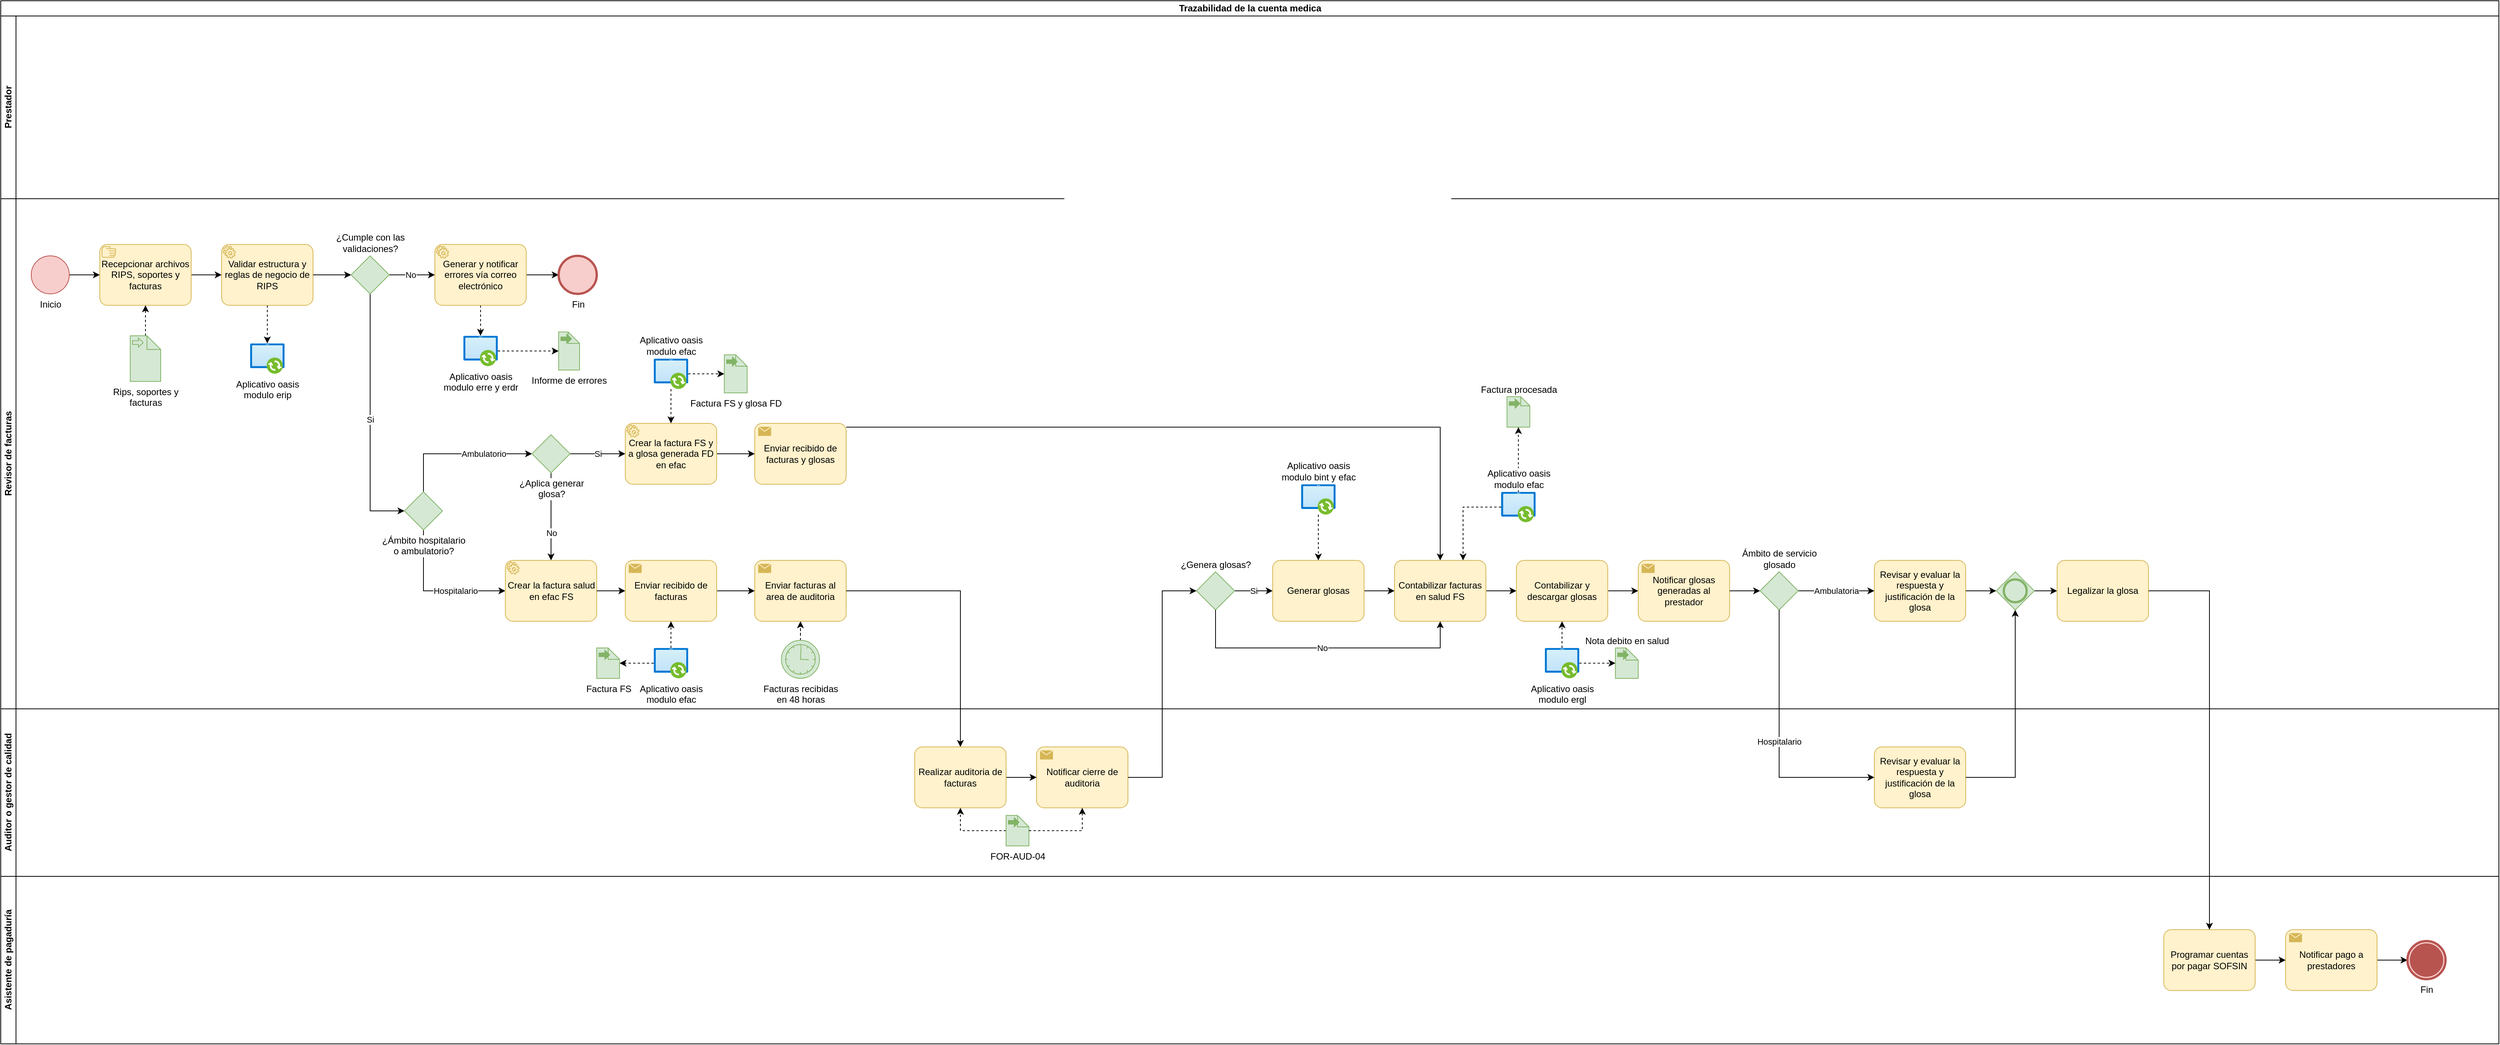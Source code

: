 <mxfile version="22.0.6" type="github">
  <diagram id="C5RBs43oDa-KdzZeNtuy" name="Page-1">
    <mxGraphModel dx="794" dy="702" grid="1" gridSize="10" guides="1" tooltips="1" connect="1" arrows="1" fold="1" page="1" pageScale="1" pageWidth="3900" pageHeight="2000" math="0" shadow="0">
      <root>
        <mxCell id="WIyWlLk6GJQsqaUBKTNV-0" />
        <mxCell id="WIyWlLk6GJQsqaUBKTNV-1" parent="WIyWlLk6GJQsqaUBKTNV-0" />
        <mxCell id="2aWyeMzdCx-4pzrAcmwg-5" value="Trazabilidad de la cuenta medica" style="swimlane;childLayout=stackLayout;resizeParent=1;resizeParentMax=0;horizontal=1;startSize=20;horizontalStack=0;html=1;" parent="WIyWlLk6GJQsqaUBKTNV-1" vertex="1">
          <mxGeometry x="10" y="10" width="3280" height="1370" as="geometry" />
        </mxCell>
        <mxCell id="2aWyeMzdCx-4pzrAcmwg-6" value="Prestador" style="swimlane;startSize=20;horizontal=0;html=1;" parent="2aWyeMzdCx-4pzrAcmwg-5" vertex="1">
          <mxGeometry y="20" width="3280" height="240" as="geometry" />
        </mxCell>
        <mxCell id="iBdwi_y_V-MF7VwGNMja-24" value="Revisor de facturas" style="swimlane;startSize=20;horizontal=0;html=1;" parent="2aWyeMzdCx-4pzrAcmwg-5" vertex="1">
          <mxGeometry y="260" width="3280" height="670" as="geometry" />
        </mxCell>
        <mxCell id="iBdwi_y_V-MF7VwGNMja-56" value="" style="edgeStyle=orthogonalEdgeStyle;rounded=0;orthogonalLoop=1;jettySize=auto;html=1;" parent="iBdwi_y_V-MF7VwGNMja-24" source="iBdwi_y_V-MF7VwGNMja-60" target="iBdwi_y_V-MF7VwGNMja-61" edge="1">
          <mxGeometry relative="1" as="geometry">
            <mxPoint x="420" y="100" as="sourcePoint" />
            <mxPoint x="290" y="100" as="targetPoint" />
          </mxGeometry>
        </mxCell>
        <mxCell id="iBdwi_y_V-MF7VwGNMja-60" value="Recepcionar archivos RIPS, soportes y facturas" style="points=[[0.25,0,0],[0.5,0,0],[0.75,0,0],[1,0.25,0],[1,0.5,0],[1,0.75,0],[0.75,1,0],[0.5,1,0],[0.25,1,0],[0,0.75,0],[0,0.5,0],[0,0.25,0]];shape=mxgraph.bpmn.task;whiteSpace=wrap;rectStyle=rounded;size=10;html=1;container=1;expand=0;collapsible=0;taskMarker=manual;fillColor=#fff2cc;strokeColor=#d6b656;" parent="iBdwi_y_V-MF7VwGNMja-24" vertex="1">
          <mxGeometry x="130" y="60" width="120" height="80" as="geometry" />
        </mxCell>
        <mxCell id="RtDtF_MCdchjABuQcPKa-3" style="edgeStyle=orthogonalEdgeStyle;rounded=0;orthogonalLoop=1;jettySize=auto;html=1;dashed=1;" edge="1" parent="iBdwi_y_V-MF7VwGNMja-24" source="iBdwi_y_V-MF7VwGNMja-61" target="RtDtF_MCdchjABuQcPKa-2">
          <mxGeometry relative="1" as="geometry" />
        </mxCell>
        <mxCell id="iBdwi_y_V-MF7VwGNMja-61" value="&lt;font style=&quot;vertical-align: inherit;&quot;&gt;&lt;font style=&quot;vertical-align: inherit;&quot;&gt;Validar estructura y reglas de negocio de RIPS&lt;/font&gt;&lt;/font&gt;" style="points=[[0.25,0,0],[0.5,0,0],[0.75,0,0],[1,0.25,0],[1,0.5,0],[1,0.75,0],[0.75,1,0],[0.5,1,0],[0.25,1,0],[0,0.75,0],[0,0.5,0],[0,0.25,0]];shape=mxgraph.bpmn.task;whiteSpace=wrap;rectStyle=rounded;size=10;html=1;container=1;expand=0;collapsible=0;taskMarker=service;fillColor=#fff2cc;strokeColor=#d6b656;" parent="iBdwi_y_V-MF7VwGNMja-24" vertex="1">
          <mxGeometry x="290" y="60" width="120" height="80" as="geometry" />
        </mxCell>
        <mxCell id="iBdwi_y_V-MF7VwGNMja-62" value="No" style="edgeStyle=orthogonalEdgeStyle;rounded=0;orthogonalLoop=1;jettySize=auto;html=1;" parent="iBdwi_y_V-MF7VwGNMja-24" source="iBdwi_y_V-MF7VwGNMja-63" target="iBdwi_y_V-MF7VwGNMja-67" edge="1">
          <mxGeometry x="-0.067" relative="1" as="geometry">
            <mxPoint as="offset" />
          </mxGeometry>
        </mxCell>
        <mxCell id="iBdwi_y_V-MF7VwGNMja-73" value="Si" style="edgeStyle=orthogonalEdgeStyle;rounded=0;orthogonalLoop=1;jettySize=auto;html=1;entryX=0;entryY=0.5;entryDx=0;entryDy=0;entryPerimeter=0;" parent="iBdwi_y_V-MF7VwGNMja-24" source="iBdwi_y_V-MF7VwGNMja-63" target="iBdwi_y_V-MF7VwGNMja-75" edge="1">
          <mxGeometry relative="1" as="geometry">
            <mxPoint x="945" y="320" as="targetPoint" />
            <Array as="points">
              <mxPoint x="485" y="410" />
            </Array>
          </mxGeometry>
        </mxCell>
        <mxCell id="iBdwi_y_V-MF7VwGNMja-63" value="¿Cumple con las&lt;br&gt;validaciones?" style="points=[[0.25,0.25,0],[0.5,0,0],[0.75,0.25,0],[1,0.5,0],[0.75,0.75,0],[0.5,1,0],[0.25,0.75,0],[0,0.5,0]];shape=mxgraph.bpmn.gateway2;html=1;verticalLabelPosition=top;labelBackgroundColor=#ffffff;verticalAlign=bottom;align=center;perimeter=rhombusPerimeter;outlineConnect=0;outline=none;symbol=none;fillColor=#d5e8d4;strokeColor=#82b366;horizontal=1;labelPosition=center;" parent="iBdwi_y_V-MF7VwGNMja-24" vertex="1">
          <mxGeometry x="460" y="75" width="50" height="50" as="geometry" />
        </mxCell>
        <mxCell id="iBdwi_y_V-MF7VwGNMja-64" style="edgeStyle=orthogonalEdgeStyle;rounded=0;orthogonalLoop=1;jettySize=auto;html=1;entryX=0;entryY=0.5;entryDx=0;entryDy=0;entryPerimeter=0;" parent="iBdwi_y_V-MF7VwGNMja-24" source="iBdwi_y_V-MF7VwGNMja-61" target="iBdwi_y_V-MF7VwGNMja-63" edge="1">
          <mxGeometry relative="1" as="geometry" />
        </mxCell>
        <mxCell id="iBdwi_y_V-MF7VwGNMja-65" style="edgeStyle=orthogonalEdgeStyle;rounded=0;orthogonalLoop=1;jettySize=auto;html=1;dashed=1;" parent="iBdwi_y_V-MF7VwGNMja-24" source="RtDtF_MCdchjABuQcPKa-5" target="iBdwi_y_V-MF7VwGNMja-68" edge="1">
          <mxGeometry relative="1" as="geometry" />
        </mxCell>
        <mxCell id="RtDtF_MCdchjABuQcPKa-4" style="edgeStyle=orthogonalEdgeStyle;rounded=0;orthogonalLoop=1;jettySize=auto;html=1;dashed=1;" edge="1" parent="iBdwi_y_V-MF7VwGNMja-24" source="iBdwi_y_V-MF7VwGNMja-67" target="RtDtF_MCdchjABuQcPKa-5">
          <mxGeometry relative="1" as="geometry">
            <mxPoint x="750" y="100" as="targetPoint" />
          </mxGeometry>
        </mxCell>
        <mxCell id="RtDtF_MCdchjABuQcPKa-7" style="edgeStyle=orthogonalEdgeStyle;rounded=0;orthogonalLoop=1;jettySize=auto;html=1;" edge="1" parent="iBdwi_y_V-MF7VwGNMja-24" source="iBdwi_y_V-MF7VwGNMja-67" target="RtDtF_MCdchjABuQcPKa-6">
          <mxGeometry relative="1" as="geometry" />
        </mxCell>
        <mxCell id="iBdwi_y_V-MF7VwGNMja-67" value="Generar y notificar errores vía correo electrónico" style="points=[[0.25,0,0],[0.5,0,0],[0.75,0,0],[1,0.25,0],[1,0.5,0],[1,0.75,0],[0.75,1,0],[0.5,1,0],[0.25,1,0],[0,0.75,0],[0,0.5,0],[0,0.25,0]];shape=mxgraph.bpmn.task;whiteSpace=wrap;rectStyle=rounded;size=10;html=1;container=1;expand=0;collapsible=0;taskMarker=service;fillColor=#fff2cc;strokeColor=#d6b656;" parent="iBdwi_y_V-MF7VwGNMja-24" vertex="1">
          <mxGeometry x="570" y="60" width="120" height="80" as="geometry" />
        </mxCell>
        <mxCell id="iBdwi_y_V-MF7VwGNMja-68" value="Informe de errores" style="shape=mxgraph.bpmn.data;labelPosition=center;verticalLabelPosition=bottom;align=center;verticalAlign=top;size=15;html=1;bpmnTransferType=output;fillColor=#d5e8d4;strokeColor=#82b366;" parent="iBdwi_y_V-MF7VwGNMja-24" vertex="1">
          <mxGeometry x="732.5" y="175" width="27.5" height="50" as="geometry" />
        </mxCell>
        <mxCell id="iBdwi_y_V-MF7VwGNMja-77" value="Ambulatorio" style="edgeStyle=orthogonalEdgeStyle;rounded=0;orthogonalLoop=1;jettySize=auto;html=1;entryX=0;entryY=0.5;entryDx=0;entryDy=0;entryPerimeter=0;" parent="iBdwi_y_V-MF7VwGNMja-24" source="iBdwi_y_V-MF7VwGNMja-75" target="iBdwi_y_V-MF7VwGNMja-79" edge="1">
          <mxGeometry x="0.333" relative="1" as="geometry">
            <mxPoint x="1120" y="420" as="targetPoint" />
            <Array as="points">
              <mxPoint x="555" y="335" />
            </Array>
            <mxPoint as="offset" />
          </mxGeometry>
        </mxCell>
        <mxCell id="iBdwi_y_V-MF7VwGNMja-76" value="Hospitalario" style="edgeStyle=orthogonalEdgeStyle;rounded=0;orthogonalLoop=1;jettySize=auto;html=1;entryX=0;entryY=0.5;entryDx=0;entryDy=0;entryPerimeter=0;" parent="iBdwi_y_V-MF7VwGNMja-24" source="iBdwi_y_V-MF7VwGNMja-75" target="iBdwi_y_V-MF7VwGNMja-74" edge="1">
          <mxGeometry x="0.296" relative="1" as="geometry">
            <Array as="points">
              <mxPoint x="555" y="515" />
            </Array>
            <mxPoint as="offset" />
          </mxGeometry>
        </mxCell>
        <mxCell id="iBdwi_y_V-MF7VwGNMja-74" value="Crear la factura salud en efac FS" style="points=[[0.25,0,0],[0.5,0,0],[0.75,0,0],[1,0.25,0],[1,0.5,0],[1,0.75,0],[0.75,1,0],[0.5,1,0],[0.25,1,0],[0,0.75,0],[0,0.5,0],[0,0.25,0]];shape=mxgraph.bpmn.task;whiteSpace=wrap;rectStyle=rounded;size=10;html=1;container=1;expand=0;collapsible=0;taskMarker=service;fillColor=#fff2cc;strokeColor=#d6b656;" parent="iBdwi_y_V-MF7VwGNMja-24" vertex="1">
          <mxGeometry x="662.5" y="475" width="120" height="80" as="geometry" />
        </mxCell>
        <mxCell id="RtDtF_MCdchjABuQcPKa-16" style="edgeStyle=orthogonalEdgeStyle;rounded=0;orthogonalLoop=1;jettySize=auto;html=1;" edge="1" parent="iBdwi_y_V-MF7VwGNMja-24" source="iBdwi_y_V-MF7VwGNMja-78" target="RtDtF_MCdchjABuQcPKa-15">
          <mxGeometry relative="1" as="geometry" />
        </mxCell>
        <mxCell id="iBdwi_y_V-MF7VwGNMja-78" value="Crear la factura FS y a glosa generada FD en efac" style="points=[[0.25,0,0],[0.5,0,0],[0.75,0,0],[1,0.25,0],[1,0.5,0],[1,0.75,0],[0.75,1,0],[0.5,1,0],[0.25,1,0],[0,0.75,0],[0,0.5,0],[0,0.25,0]];shape=mxgraph.bpmn.task;whiteSpace=wrap;rectStyle=rounded;size=10;html=1;container=1;expand=0;collapsible=0;taskMarker=service;fillColor=#fff2cc;strokeColor=#d6b656;" parent="iBdwi_y_V-MF7VwGNMja-24" vertex="1">
          <mxGeometry x="820" y="295" width="120" height="80" as="geometry" />
        </mxCell>
        <mxCell id="iBdwi_y_V-MF7VwGNMja-80" value="Si" style="edgeStyle=orthogonalEdgeStyle;rounded=0;orthogonalLoop=1;jettySize=auto;html=1;" parent="iBdwi_y_V-MF7VwGNMja-24" source="iBdwi_y_V-MF7VwGNMja-79" target="iBdwi_y_V-MF7VwGNMja-78" edge="1">
          <mxGeometry relative="1" as="geometry">
            <mxPoint x="1280" y="415" as="targetPoint" />
          </mxGeometry>
        </mxCell>
        <mxCell id="iBdwi_y_V-MF7VwGNMja-81" value="No" style="edgeStyle=orthogonalEdgeStyle;rounded=0;orthogonalLoop=1;jettySize=auto;html=1;" parent="iBdwi_y_V-MF7VwGNMja-24" source="iBdwi_y_V-MF7VwGNMja-79" target="iBdwi_y_V-MF7VwGNMja-74" edge="1">
          <mxGeometry x="0.368" relative="1" as="geometry">
            <mxPoint as="offset" />
          </mxGeometry>
        </mxCell>
        <mxCell id="iBdwi_y_V-MF7VwGNMja-79" value="¿Aplica generar&lt;br&gt;glosa?" style="points=[[0.25,0.25,0],[0.5,0,0],[0.75,0.25,0],[1,0.5,0],[0.75,0.75,0],[0.5,1,0],[0.25,0.75,0],[0,0.5,0]];shape=mxgraph.bpmn.gateway2;html=1;verticalLabelPosition=bottom;labelBackgroundColor=#ffffff;verticalAlign=top;align=center;perimeter=rhombusPerimeter;outlineConnect=0;outline=none;symbol=none;fillColor=#d5e8d4;strokeColor=#82b366;" parent="iBdwi_y_V-MF7VwGNMja-24" vertex="1">
          <mxGeometry x="697.5" y="310" width="50" height="50" as="geometry" />
        </mxCell>
        <mxCell id="iBdwi_y_V-MF7VwGNMja-88" value="Enviar facturas al area de auditoria" style="points=[[0.25,0,0],[0.5,0,0],[0.75,0,0],[1,0.25,0],[1,0.5,0],[1,0.75,0],[0.75,1,0],[0.5,1,0],[0.25,1,0],[0,0.75,0],[0,0.5,0],[0,0.25,0]];shape=mxgraph.bpmn.task;whiteSpace=wrap;rectStyle=rounded;size=10;html=1;container=1;expand=0;collapsible=0;taskMarker=send;fillColor=#fff2cc;strokeColor=#d6b656;" parent="iBdwi_y_V-MF7VwGNMja-24" vertex="1">
          <mxGeometry x="990" y="475" width="120" height="80" as="geometry" />
        </mxCell>
        <mxCell id="iBdwi_y_V-MF7VwGNMja-96" style="edgeStyle=orthogonalEdgeStyle;rounded=0;orthogonalLoop=1;jettySize=auto;html=1;dashed=1;" parent="iBdwi_y_V-MF7VwGNMja-24" source="iBdwi_y_V-MF7VwGNMja-95" target="iBdwi_y_V-MF7VwGNMja-88" edge="1">
          <mxGeometry relative="1" as="geometry" />
        </mxCell>
        <mxCell id="iBdwi_y_V-MF7VwGNMja-95" value="Facturas recibidas&lt;br&gt;en 48 horas" style="points=[[0.145,0.145,0],[0.5,0,0],[0.855,0.145,0],[1,0.5,0],[0.855,0.855,0],[0.5,1,0],[0.145,0.855,0],[0,0.5,0]];shape=mxgraph.bpmn.event;html=1;verticalLabelPosition=bottom;labelBackgroundColor=#ffffff;verticalAlign=top;align=center;perimeter=ellipsePerimeter;outlineConnect=0;aspect=fixed;outline=standard;symbol=timer;fillColor=#d5e8d4;strokeColor=#82b366;" parent="iBdwi_y_V-MF7VwGNMja-24" vertex="1">
          <mxGeometry x="1025" y="580" width="50" height="50" as="geometry" />
        </mxCell>
        <mxCell id="iBdwi_y_V-MF7VwGNMja-75" value="¿Ámbito hospitalario&lt;br&gt;o ambulatorio?" style="points=[[0.25,0.25,0],[0.5,0,0],[0.75,0.25,0],[1,0.5,0],[0.75,0.75,0],[0.5,1,0],[0.25,0.75,0],[0,0.5,0]];shape=mxgraph.bpmn.gateway2;html=1;verticalLabelPosition=bottom;labelBackgroundColor=#ffffff;verticalAlign=top;align=center;perimeter=rhombusPerimeter;outlineConnect=0;outline=none;symbol=none;fillColor=#d5e8d4;strokeColor=#82b366;" parent="iBdwi_y_V-MF7VwGNMja-24" vertex="1">
          <mxGeometry x="530" y="385" width="50" height="50" as="geometry" />
        </mxCell>
        <mxCell id="iBdwi_y_V-MF7VwGNMja-179" style="edgeStyle=orthogonalEdgeStyle;rounded=0;orthogonalLoop=1;jettySize=auto;html=1;" parent="iBdwi_y_V-MF7VwGNMja-24" source="iBdwi_y_V-MF7VwGNMja-122" target="iBdwi_y_V-MF7VwGNMja-127" edge="1">
          <mxGeometry relative="1" as="geometry">
            <mxPoint x="1980" y="515" as="targetPoint" />
          </mxGeometry>
        </mxCell>
        <mxCell id="iBdwi_y_V-MF7VwGNMja-122" value="Contabilizar facturas en salud FS" style="points=[[0.25,0,0],[0.5,0,0],[0.75,0,0],[1,0.25,0],[1,0.5,0],[1,0.75,0],[0.75,1,0],[0.5,1,0],[0.25,1,0],[0,0.75,0],[0,0.5,0],[0,0.25,0]];shape=mxgraph.bpmn.task;whiteSpace=wrap;rectStyle=rounded;size=10;html=1;container=1;expand=0;collapsible=0;taskMarker=abstract;fillColor=#fff2cc;strokeColor=#d6b656;" parent="iBdwi_y_V-MF7VwGNMja-24" vertex="1">
          <mxGeometry x="1830" y="475" width="120" height="80" as="geometry" />
        </mxCell>
        <mxCell id="iBdwi_y_V-MF7VwGNMja-131" style="edgeStyle=orthogonalEdgeStyle;rounded=0;orthogonalLoop=1;jettySize=auto;html=1;exitX=1;exitY=0.5;exitDx=0;exitDy=0;exitPerimeter=0;" parent="iBdwi_y_V-MF7VwGNMja-24" source="iBdwi_y_V-MF7VwGNMja-127" target="iBdwi_y_V-MF7VwGNMja-130" edge="1">
          <mxGeometry relative="1" as="geometry">
            <mxPoint x="2980" y="160" as="sourcePoint" />
          </mxGeometry>
        </mxCell>
        <mxCell id="iBdwi_y_V-MF7VwGNMja-127" value="Contabilizar y descargar glosas" style="points=[[0.25,0,0],[0.5,0,0],[0.75,0,0],[1,0.25,0],[1,0.5,0],[1,0.75,0],[0.75,1,0],[0.5,1,0],[0.25,1,0],[0,0.75,0],[0,0.5,0],[0,0.25,0]];shape=mxgraph.bpmn.task;whiteSpace=wrap;rectStyle=rounded;size=10;html=1;container=1;expand=0;collapsible=0;taskMarker=abstract;fillColor=#fff2cc;strokeColor=#d6b656;" parent="iBdwi_y_V-MF7VwGNMja-24" vertex="1">
          <mxGeometry x="1990" y="475" width="120" height="80" as="geometry" />
        </mxCell>
        <mxCell id="iBdwi_y_V-MF7VwGNMja-130" value="Notificar glosas generadas al prestador" style="points=[[0.25,0,0],[0.5,0,0],[0.75,0,0],[1,0.25,0],[1,0.5,0],[1,0.75,0],[0.75,1,0],[0.5,1,0],[0.25,1,0],[0,0.75,0],[0,0.5,0],[0,0.25,0]];shape=mxgraph.bpmn.task;whiteSpace=wrap;rectStyle=rounded;size=10;html=1;container=1;expand=0;collapsible=0;taskMarker=send;fillColor=#fff2cc;strokeColor=#d6b656;" parent="iBdwi_y_V-MF7VwGNMja-24" vertex="1">
          <mxGeometry x="2150" y="475" width="120" height="80" as="geometry" />
        </mxCell>
        <mxCell id="iBdwi_y_V-MF7VwGNMja-162" value="Si" style="edgeStyle=orthogonalEdgeStyle;rounded=0;orthogonalLoop=1;jettySize=auto;html=1;entryX=0;entryY=0.5;entryDx=0;entryDy=0;entryPerimeter=0;" parent="iBdwi_y_V-MF7VwGNMja-24" source="iBdwi_y_V-MF7VwGNMja-161" target="iBdwi_y_V-MF7VwGNMja-174" edge="1">
          <mxGeometry relative="1" as="geometry" />
        </mxCell>
        <mxCell id="iBdwi_y_V-MF7VwGNMja-161" value="¿Genera glosas?" style="points=[[0.25,0.25,0],[0.5,0,0],[0.75,0.25,0],[1,0.5,0],[0.75,0.75,0],[0.5,1,0],[0.25,0.75,0],[0,0.5,0]];shape=mxgraph.bpmn.gateway2;html=1;verticalLabelPosition=top;labelBackgroundColor=#ffffff;verticalAlign=bottom;align=center;perimeter=rhombusPerimeter;outlineConnect=0;outline=none;symbol=none;fillColor=#d5e8d4;strokeColor=#82b366;labelPosition=center;" parent="iBdwi_y_V-MF7VwGNMja-24" vertex="1">
          <mxGeometry x="1570" y="490" width="50" height="50" as="geometry" />
        </mxCell>
        <mxCell id="iBdwi_y_V-MF7VwGNMja-175" style="edgeStyle=orthogonalEdgeStyle;rounded=0;orthogonalLoop=1;jettySize=auto;html=1;" parent="iBdwi_y_V-MF7VwGNMja-24" source="iBdwi_y_V-MF7VwGNMja-174" target="iBdwi_y_V-MF7VwGNMja-122" edge="1">
          <mxGeometry relative="1" as="geometry">
            <mxPoint x="1820" y="515" as="targetPoint" />
          </mxGeometry>
        </mxCell>
        <mxCell id="iBdwi_y_V-MF7VwGNMja-174" value="Generar glosas" style="points=[[0.25,0,0],[0.5,0,0],[0.75,0,0],[1,0.25,0],[1,0.5,0],[1,0.75,0],[0.75,1,0],[0.5,1,0],[0.25,1,0],[0,0.75,0],[0,0.5,0],[0,0.25,0]];shape=mxgraph.bpmn.task;whiteSpace=wrap;rectStyle=rounded;size=10;html=1;container=1;expand=0;collapsible=0;taskMarker=abstract;fillColor=#fff2cc;strokeColor=#d6b656;" parent="iBdwi_y_V-MF7VwGNMja-24" vertex="1">
          <mxGeometry x="1670" y="475" width="120" height="80" as="geometry" />
        </mxCell>
        <mxCell id="iBdwi_y_V-MF7VwGNMja-165" value="No" style="edgeStyle=orthogonalEdgeStyle;rounded=0;orthogonalLoop=1;jettySize=auto;html=1;exitX=0.5;exitY=1;exitDx=0;exitDy=0;exitPerimeter=0;entryX=0.5;entryY=1;entryDx=0;entryDy=0;entryPerimeter=0;" parent="iBdwi_y_V-MF7VwGNMja-24" source="iBdwi_y_V-MF7VwGNMja-161" target="iBdwi_y_V-MF7VwGNMja-122" edge="1">
          <mxGeometry relative="1" as="geometry">
            <mxPoint x="2530" y="920" as="sourcePoint" />
            <Array as="points">
              <mxPoint x="1735" y="590" />
              <mxPoint x="2780" y="590" />
            </Array>
          </mxGeometry>
        </mxCell>
        <mxCell id="iBdwi_y_V-MF7VwGNMja-157" style="edgeStyle=orthogonalEdgeStyle;rounded=0;orthogonalLoop=1;jettySize=auto;html=1;exitX=1;exitY=0.5;exitDx=0;exitDy=0;exitPerimeter=0;" parent="iBdwi_y_V-MF7VwGNMja-24" source="RtDtF_MCdchjABuQcPKa-13" target="iBdwi_y_V-MF7VwGNMja-88" edge="1">
          <mxGeometry relative="1" as="geometry">
            <Array as="points">
              <mxPoint x="1010" y="515" />
              <mxPoint x="1010" y="515" />
            </Array>
            <mxPoint x="1055" y="425" as="sourcePoint" />
            <mxPoint x="1215" y="175" as="targetPoint" />
          </mxGeometry>
        </mxCell>
        <mxCell id="iBdwi_y_V-MF7VwGNMja-188" value="Revisar y evaluar la respuesta y justificación de la glosa" style="points=[[0.25,0,0],[0.5,0,0],[0.75,0,0],[1,0.25,0],[1,0.5,0],[1,0.75,0],[0.75,1,0],[0.5,1,0],[0.25,1,0],[0,0.75,0],[0,0.5,0],[0,0.25,0]];shape=mxgraph.bpmn.task;whiteSpace=wrap;rectStyle=rounded;size=10;html=1;container=1;expand=0;collapsible=0;taskMarker=abstract;fillColor=#fff2cc;strokeColor=#d6b656;" parent="iBdwi_y_V-MF7VwGNMja-24" vertex="1">
          <mxGeometry x="2460" y="475" width="120" height="80" as="geometry" />
        </mxCell>
        <mxCell id="iBdwi_y_V-MF7VwGNMja-187" style="edgeStyle=orthogonalEdgeStyle;rounded=0;orthogonalLoop=1;jettySize=auto;html=1;" parent="iBdwi_y_V-MF7VwGNMja-24" source="iBdwi_y_V-MF7VwGNMja-130" target="iBdwi_y_V-MF7VwGNMja-189" edge="1">
          <mxGeometry relative="1" as="geometry">
            <mxPoint x="3460" y="450" as="targetPoint" />
            <mxPoint x="3410" y="450" as="sourcePoint" />
          </mxGeometry>
        </mxCell>
        <mxCell id="iBdwi_y_V-MF7VwGNMja-190" value="Ambulatoria" style="edgeStyle=orthogonalEdgeStyle;rounded=0;orthogonalLoop=1;jettySize=auto;html=1;" parent="iBdwi_y_V-MF7VwGNMja-24" source="iBdwi_y_V-MF7VwGNMja-189" target="iBdwi_y_V-MF7VwGNMja-188" edge="1">
          <mxGeometry relative="1" as="geometry" />
        </mxCell>
        <mxCell id="iBdwi_y_V-MF7VwGNMja-189" value="Ámbito de servicio&lt;br&gt;glosado" style="points=[[0.25,0.25,0],[0.5,0,0],[0.75,0.25,0],[1,0.5,0],[0.75,0.75,0],[0.5,1,0],[0.25,0.75,0],[0,0.5,0]];shape=mxgraph.bpmn.gateway2;html=1;verticalLabelPosition=top;labelBackgroundColor=#ffffff;verticalAlign=bottom;align=center;perimeter=rhombusPerimeter;outlineConnect=0;outline=none;symbol=none;fillColor=#d5e8d4;strokeColor=#82b366;labelPosition=center;" parent="iBdwi_y_V-MF7VwGNMja-24" vertex="1">
          <mxGeometry x="2310" y="490" width="50" height="50" as="geometry" />
        </mxCell>
        <mxCell id="iBdwi_y_V-MF7VwGNMja-194" style="edgeStyle=orthogonalEdgeStyle;rounded=0;orthogonalLoop=1;jettySize=auto;html=1;entryX=0;entryY=0.5;entryDx=0;entryDy=0;entryPerimeter=0;" parent="iBdwi_y_V-MF7VwGNMja-24" source="iBdwi_y_V-MF7VwGNMja-188" target="iBdwi_y_V-MF7VwGNMja-196" edge="1">
          <mxGeometry relative="1" as="geometry" />
        </mxCell>
        <mxCell id="iBdwi_y_V-MF7VwGNMja-197" style="edgeStyle=orthogonalEdgeStyle;rounded=0;orthogonalLoop=1;jettySize=auto;html=1;entryX=0;entryY=0.5;entryDx=0;entryDy=0;entryPerimeter=0;" parent="iBdwi_y_V-MF7VwGNMja-24" source="iBdwi_y_V-MF7VwGNMja-196" target="iBdwi_y_V-MF7VwGNMja-199" edge="1">
          <mxGeometry relative="1" as="geometry">
            <mxPoint x="3660" y="450" as="targetPoint" />
          </mxGeometry>
        </mxCell>
        <mxCell id="iBdwi_y_V-MF7VwGNMja-196" value="" style="points=[[0.25,0.25,0],[0.5,0,0],[0.75,0.25,0],[1,0.5,0],[0.75,0.75,0],[0.5,1,0],[0.25,0.75,0],[0,0.5,0]];shape=mxgraph.bpmn.gateway2;html=1;verticalLabelPosition=bottom;labelBackgroundColor=#ffffff;verticalAlign=top;align=center;perimeter=rhombusPerimeter;outlineConnect=0;outline=end;symbol=general;fillColor=#d5e8d4;strokeColor=#82b366;" parent="iBdwi_y_V-MF7VwGNMja-24" vertex="1">
          <mxGeometry x="2620" y="490" width="50" height="50" as="geometry" />
        </mxCell>
        <mxCell id="iBdwi_y_V-MF7VwGNMja-199" value="Legalizar la glosa" style="points=[[0.25,0,0],[0.5,0,0],[0.75,0,0],[1,0.25,0],[1,0.5,0],[1,0.75,0],[0.75,1,0],[0.5,1,0],[0.25,1,0],[0,0.75,0],[0,0.5,0],[0,0.25,0]];shape=mxgraph.bpmn.task;whiteSpace=wrap;rectStyle=rounded;size=10;html=1;container=1;expand=0;collapsible=0;taskMarker=abstract;fillColor=#fff2cc;strokeColor=#d6b656;" parent="iBdwi_y_V-MF7VwGNMja-24" vertex="1">
          <mxGeometry x="2700" y="475" width="120" height="80" as="geometry" />
        </mxCell>
        <mxCell id="RtDtF_MCdchjABuQcPKa-1" style="edgeStyle=orthogonalEdgeStyle;rounded=0;orthogonalLoop=1;jettySize=auto;html=1;dashed=1;" edge="1" parent="iBdwi_y_V-MF7VwGNMja-24" source="iBdwi_y_V-MF7VwGNMja-1" target="iBdwi_y_V-MF7VwGNMja-60">
          <mxGeometry relative="1" as="geometry" />
        </mxCell>
        <mxCell id="iBdwi_y_V-MF7VwGNMja-1" value="Rips, soportes y &lt;br&gt;facturas" style="shape=mxgraph.bpmn.data;labelPosition=center;verticalLabelPosition=bottom;align=center;verticalAlign=top;size=18;html=1;bpmnTransferType=input;fillColor=#d5e8d4;strokeColor=#82b366;" parent="iBdwi_y_V-MF7VwGNMja-24" vertex="1">
          <mxGeometry x="170" y="180" width="40" height="60" as="geometry" />
        </mxCell>
        <mxCell id="RtDtF_MCdchjABuQcPKa-0" style="edgeStyle=orthogonalEdgeStyle;rounded=0;orthogonalLoop=1;jettySize=auto;html=1;" edge="1" parent="iBdwi_y_V-MF7VwGNMja-24" source="iBdwi_y_V-MF7VwGNMja-0" target="iBdwi_y_V-MF7VwGNMja-60">
          <mxGeometry relative="1" as="geometry" />
        </mxCell>
        <mxCell id="iBdwi_y_V-MF7VwGNMja-0" value="Inicio" style="points=[[0.145,0.145,0],[0.5,0,0],[0.855,0.145,0],[1,0.5,0],[0.855,0.855,0],[0.5,1,0],[0.145,0.855,0],[0,0.5,0]];shape=mxgraph.bpmn.event;html=1;verticalLabelPosition=bottom;labelBackgroundColor=#ffffff;verticalAlign=top;align=center;perimeter=ellipsePerimeter;outlineConnect=0;aspect=fixed;outline=standard;symbol=general;fillColor=#f8cecc;strokeColor=#b85450;" parent="iBdwi_y_V-MF7VwGNMja-24" vertex="1">
          <mxGeometry x="40" y="75" width="50" height="50" as="geometry" />
        </mxCell>
        <mxCell id="RtDtF_MCdchjABuQcPKa-2" value="&lt;font style=&quot;vertical-align: inherit;&quot;&gt;&lt;font style=&quot;vertical-align: inherit;&quot;&gt;Aplicativo oasis &lt;br&gt;modulo erip&lt;/font&gt;&lt;/font&gt;" style="image;aspect=fixed;html=1;points=[];align=center;fontSize=12;image=img/lib/azure2/intune/Software_Updates.svg;" vertex="1" parent="iBdwi_y_V-MF7VwGNMja-24">
          <mxGeometry x="327.34" y="190" width="45.33" height="40" as="geometry" />
        </mxCell>
        <mxCell id="RtDtF_MCdchjABuQcPKa-5" value="&lt;font style=&quot;vertical-align: inherit;&quot;&gt;&lt;font style=&quot;vertical-align: inherit;&quot;&gt;Aplicativo oasis &lt;br&gt;modulo erre y erdr&lt;/font&gt;&lt;/font&gt;" style="image;aspect=fixed;html=1;points=[];align=center;fontSize=12;image=img/lib/azure2/intune/Software_Updates.svg;" vertex="1" parent="iBdwi_y_V-MF7VwGNMja-24">
          <mxGeometry x="607.34" y="180" width="45.33" height="40" as="geometry" />
        </mxCell>
        <mxCell id="RtDtF_MCdchjABuQcPKa-6" value="Fin" style="points=[[0.145,0.145,0],[0.5,0,0],[0.855,0.145,0],[1,0.5,0],[0.855,0.855,0],[0.5,1,0],[0.145,0.855,0],[0,0.5,0]];shape=mxgraph.bpmn.event;html=1;verticalLabelPosition=bottom;labelBackgroundColor=#ffffff;verticalAlign=top;align=center;perimeter=ellipsePerimeter;outlineConnect=0;aspect=fixed;outline=end;symbol=terminate2;fillColor=#f8cecc;strokeColor=#b85450;" vertex="1" parent="iBdwi_y_V-MF7VwGNMja-24">
          <mxGeometry x="732.5" y="75" width="50" height="50" as="geometry" />
        </mxCell>
        <mxCell id="RtDtF_MCdchjABuQcPKa-13" value="Enviar recibido de facturas" style="points=[[0.25,0,0],[0.5,0,0],[0.75,0,0],[1,0.25,0],[1,0.5,0],[1,0.75,0],[0.75,1,0],[0.5,1,0],[0.25,1,0],[0,0.75,0],[0,0.5,0],[0,0.25,0]];shape=mxgraph.bpmn.task;whiteSpace=wrap;rectStyle=rounded;size=10;html=1;container=1;expand=0;collapsible=0;taskMarker=send;fillColor=#fff2cc;strokeColor=#d6b656;" vertex="1" parent="iBdwi_y_V-MF7VwGNMja-24">
          <mxGeometry x="820" y="475" width="120" height="80" as="geometry" />
        </mxCell>
        <mxCell id="RtDtF_MCdchjABuQcPKa-14" value="" style="edgeStyle=orthogonalEdgeStyle;rounded=0;orthogonalLoop=1;jettySize=auto;html=1;" edge="1" parent="iBdwi_y_V-MF7VwGNMja-24" source="iBdwi_y_V-MF7VwGNMja-74" target="RtDtF_MCdchjABuQcPKa-13">
          <mxGeometry x="0.579" relative="1" as="geometry">
            <mxPoint x="1055" y="695" as="targetPoint" />
            <mxPoint x="1" as="offset" />
            <mxPoint x="793" y="785" as="sourcePoint" />
          </mxGeometry>
        </mxCell>
        <mxCell id="RtDtF_MCdchjABuQcPKa-33" style="edgeStyle=orthogonalEdgeStyle;rounded=0;orthogonalLoop=1;jettySize=auto;html=1;" edge="1" parent="iBdwi_y_V-MF7VwGNMja-24" source="RtDtF_MCdchjABuQcPKa-15" target="iBdwi_y_V-MF7VwGNMja-122">
          <mxGeometry relative="1" as="geometry">
            <Array as="points">
              <mxPoint x="1890" y="300" />
            </Array>
          </mxGeometry>
        </mxCell>
        <mxCell id="RtDtF_MCdchjABuQcPKa-15" value="Enviar recibido de facturas y glosas" style="points=[[0.25,0,0],[0.5,0,0],[0.75,0,0],[1,0.25,0],[1,0.5,0],[1,0.75,0],[0.75,1,0],[0.5,1,0],[0.25,1,0],[0,0.75,0],[0,0.5,0],[0,0.25,0]];shape=mxgraph.bpmn.task;whiteSpace=wrap;rectStyle=rounded;size=10;html=1;container=1;expand=0;collapsible=0;taskMarker=send;fillColor=#fff2cc;strokeColor=#d6b656;" vertex="1" parent="iBdwi_y_V-MF7VwGNMja-24">
          <mxGeometry x="990" y="295" width="120" height="80" as="geometry" />
        </mxCell>
        <mxCell id="RtDtF_MCdchjABuQcPKa-18" style="edgeStyle=orthogonalEdgeStyle;rounded=0;orthogonalLoop=1;jettySize=auto;html=1;dashed=1;" edge="1" parent="iBdwi_y_V-MF7VwGNMja-24" source="RtDtF_MCdchjABuQcPKa-17" target="iBdwi_y_V-MF7VwGNMja-78">
          <mxGeometry relative="1" as="geometry" />
        </mxCell>
        <mxCell id="RtDtF_MCdchjABuQcPKa-22" style="edgeStyle=orthogonalEdgeStyle;rounded=0;orthogonalLoop=1;jettySize=auto;html=1;dashed=1;" edge="1" parent="iBdwi_y_V-MF7VwGNMja-24" source="RtDtF_MCdchjABuQcPKa-17" target="RtDtF_MCdchjABuQcPKa-21">
          <mxGeometry relative="1" as="geometry" />
        </mxCell>
        <mxCell id="RtDtF_MCdchjABuQcPKa-17" value="&lt;font style=&quot;vertical-align: inherit;&quot;&gt;&lt;font style=&quot;vertical-align: inherit;&quot;&gt;Aplicativo oasis &lt;br&gt;modulo efac&lt;/font&gt;&lt;/font&gt;" style="image;aspect=fixed;html=1;points=[];align=center;fontSize=12;image=img/lib/azure2/intune/Software_Updates.svg;labelPosition=center;verticalLabelPosition=top;verticalAlign=bottom;" vertex="1" parent="iBdwi_y_V-MF7VwGNMja-24">
          <mxGeometry x="857.34" y="210" width="45.33" height="40" as="geometry" />
        </mxCell>
        <mxCell id="RtDtF_MCdchjABuQcPKa-21" value="Factura FS y glosa FD" style="shape=mxgraph.bpmn.data;labelPosition=center;verticalLabelPosition=bottom;align=center;verticalAlign=top;size=15;html=1;bpmnTransferType=output;fillColor=#d5e8d4;strokeColor=#82b366;" vertex="1" parent="iBdwi_y_V-MF7VwGNMja-24">
          <mxGeometry x="950" y="205" width="30" height="50" as="geometry" />
        </mxCell>
        <mxCell id="RtDtF_MCdchjABuQcPKa-24" style="edgeStyle=orthogonalEdgeStyle;rounded=0;orthogonalLoop=1;jettySize=auto;html=1;dashed=1;" edge="1" parent="iBdwi_y_V-MF7VwGNMja-24" source="RtDtF_MCdchjABuQcPKa-23" target="RtDtF_MCdchjABuQcPKa-13">
          <mxGeometry relative="1" as="geometry" />
        </mxCell>
        <mxCell id="RtDtF_MCdchjABuQcPKa-26" style="edgeStyle=orthogonalEdgeStyle;rounded=0;orthogonalLoop=1;jettySize=auto;html=1;dashed=1;" edge="1" parent="iBdwi_y_V-MF7VwGNMja-24" source="RtDtF_MCdchjABuQcPKa-23" target="RtDtF_MCdchjABuQcPKa-25">
          <mxGeometry relative="1" as="geometry" />
        </mxCell>
        <mxCell id="RtDtF_MCdchjABuQcPKa-23" value="&lt;font style=&quot;vertical-align: inherit;&quot;&gt;&lt;font style=&quot;vertical-align: inherit;&quot;&gt;Aplicativo oasis &lt;br&gt;modulo efac&lt;/font&gt;&lt;/font&gt;" style="image;aspect=fixed;html=1;points=[];align=center;fontSize=12;image=img/lib/azure2/intune/Software_Updates.svg;labelPosition=center;verticalLabelPosition=bottom;verticalAlign=top;" vertex="1" parent="iBdwi_y_V-MF7VwGNMja-24">
          <mxGeometry x="857.34" y="590" width="45.33" height="40" as="geometry" />
        </mxCell>
        <mxCell id="RtDtF_MCdchjABuQcPKa-25" value="Factura FS" style="shape=mxgraph.bpmn.data;labelPosition=center;verticalLabelPosition=bottom;align=center;verticalAlign=top;size=15;html=1;bpmnTransferType=output;fillColor=#d5e8d4;strokeColor=#82b366;" vertex="1" parent="iBdwi_y_V-MF7VwGNMja-24">
          <mxGeometry x="782.5" y="590" width="30" height="40" as="geometry" />
        </mxCell>
        <mxCell id="RtDtF_MCdchjABuQcPKa-32" style="edgeStyle=orthogonalEdgeStyle;rounded=0;orthogonalLoop=1;jettySize=auto;html=1;dashed=1;" edge="1" parent="iBdwi_y_V-MF7VwGNMja-24" source="RtDtF_MCdchjABuQcPKa-31" target="iBdwi_y_V-MF7VwGNMja-174">
          <mxGeometry relative="1" as="geometry" />
        </mxCell>
        <mxCell id="RtDtF_MCdchjABuQcPKa-31" value="&lt;font style=&quot;vertical-align: inherit;&quot;&gt;&lt;font style=&quot;vertical-align: inherit;&quot;&gt;Aplicativo oasis &lt;br&gt;modulo bint y efac&lt;/font&gt;&lt;/font&gt;" style="image;aspect=fixed;html=1;points=[];align=center;fontSize=12;image=img/lib/azure2/intune/Software_Updates.svg;labelPosition=center;verticalLabelPosition=top;verticalAlign=bottom;" vertex="1" parent="iBdwi_y_V-MF7VwGNMja-24">
          <mxGeometry x="1707.33" y="375" width="45.33" height="40" as="geometry" />
        </mxCell>
        <mxCell id="RtDtF_MCdchjABuQcPKa-37" style="edgeStyle=orthogonalEdgeStyle;rounded=0;orthogonalLoop=1;jettySize=auto;html=1;dashed=1;" edge="1" parent="iBdwi_y_V-MF7VwGNMja-24" source="RtDtF_MCdchjABuQcPKa-34" target="RtDtF_MCdchjABuQcPKa-36">
          <mxGeometry relative="1" as="geometry" />
        </mxCell>
        <mxCell id="RtDtF_MCdchjABuQcPKa-34" value="&lt;font style=&quot;vertical-align: inherit;&quot;&gt;&lt;font style=&quot;vertical-align: inherit;&quot;&gt;Aplicativo oasis &lt;br&gt;modulo efac&lt;/font&gt;&lt;/font&gt;" style="image;aspect=fixed;html=1;points=[];align=center;fontSize=12;image=img/lib/azure2/intune/Software_Updates.svg;labelPosition=center;verticalLabelPosition=top;verticalAlign=bottom;" vertex="1" parent="iBdwi_y_V-MF7VwGNMja-24">
          <mxGeometry x="1970" y="385" width="45.33" height="40" as="geometry" />
        </mxCell>
        <mxCell id="RtDtF_MCdchjABuQcPKa-35" style="edgeStyle=orthogonalEdgeStyle;rounded=0;orthogonalLoop=1;jettySize=auto;html=1;entryX=0.75;entryY=0;entryDx=0;entryDy=0;entryPerimeter=0;dashed=1;" edge="1" parent="iBdwi_y_V-MF7VwGNMja-24" source="RtDtF_MCdchjABuQcPKa-34" target="iBdwi_y_V-MF7VwGNMja-122">
          <mxGeometry relative="1" as="geometry" />
        </mxCell>
        <mxCell id="RtDtF_MCdchjABuQcPKa-36" value="Factura procesada" style="shape=mxgraph.bpmn.data;labelPosition=center;verticalLabelPosition=top;align=center;verticalAlign=bottom;size=12;html=1;bpmnTransferType=output;fillColor=#d5e8d4;strokeColor=#82b366;" vertex="1" parent="iBdwi_y_V-MF7VwGNMja-24">
          <mxGeometry x="1977.67" y="260" width="30" height="40" as="geometry" />
        </mxCell>
        <mxCell id="RtDtF_MCdchjABuQcPKa-39" style="edgeStyle=orthogonalEdgeStyle;rounded=0;orthogonalLoop=1;jettySize=auto;html=1;dashed=1;" edge="1" parent="iBdwi_y_V-MF7VwGNMja-24" source="RtDtF_MCdchjABuQcPKa-38" target="iBdwi_y_V-MF7VwGNMja-127">
          <mxGeometry relative="1" as="geometry" />
        </mxCell>
        <mxCell id="RtDtF_MCdchjABuQcPKa-41" style="edgeStyle=orthogonalEdgeStyle;rounded=0;orthogonalLoop=1;jettySize=auto;html=1;dashed=1;" edge="1" parent="iBdwi_y_V-MF7VwGNMja-24" source="RtDtF_MCdchjABuQcPKa-38" target="RtDtF_MCdchjABuQcPKa-40">
          <mxGeometry relative="1" as="geometry" />
        </mxCell>
        <mxCell id="RtDtF_MCdchjABuQcPKa-38" value="&lt;font style=&quot;vertical-align: inherit;&quot;&gt;&lt;font style=&quot;vertical-align: inherit;&quot;&gt;Aplicativo oasis &lt;br&gt;modulo ergl&lt;/font&gt;&lt;/font&gt;" style="image;aspect=fixed;html=1;points=[];align=center;fontSize=12;image=img/lib/azure2/intune/Software_Updates.svg;labelPosition=center;verticalLabelPosition=bottom;verticalAlign=top;" vertex="1" parent="iBdwi_y_V-MF7VwGNMja-24">
          <mxGeometry x="2027.33" y="590" width="45.33" height="40" as="geometry" />
        </mxCell>
        <mxCell id="RtDtF_MCdchjABuQcPKa-40" value="Nota debito en salud" style="shape=mxgraph.bpmn.data;labelPosition=center;verticalLabelPosition=top;align=center;verticalAlign=bottom;size=16;html=1;bpmnTransferType=output;fillColor=#d5e8d4;strokeColor=#82b366;" vertex="1" parent="iBdwi_y_V-MF7VwGNMja-24">
          <mxGeometry x="2120" y="590" width="30" height="40" as="geometry" />
        </mxCell>
        <mxCell id="iBdwi_y_V-MF7VwGNMja-101" value="Auditor o gestor de calidad" style="swimlane;startSize=20;horizontal=0;html=1;" parent="2aWyeMzdCx-4pzrAcmwg-5" vertex="1">
          <mxGeometry y="930" width="3280" height="220" as="geometry" />
        </mxCell>
        <mxCell id="iBdwi_y_V-MF7VwGNMja-108" value="Notificar cierre de auditoria" style="points=[[0.25,0,0],[0.5,0,0],[0.75,0,0],[1,0.25,0],[1,0.5,0],[1,0.75,0],[0.75,1,0],[0.5,1,0],[0.25,1,0],[0,0.75,0],[0,0.5,0],[0,0.25,0]];shape=mxgraph.bpmn.task;whiteSpace=wrap;rectStyle=rounded;size=10;html=1;container=1;expand=0;collapsible=0;taskMarker=send;fillColor=#fff2cc;strokeColor=#d6b656;" parent="iBdwi_y_V-MF7VwGNMja-101" vertex="1">
          <mxGeometry x="1360" y="50" width="120" height="80" as="geometry" />
        </mxCell>
        <mxCell id="iBdwi_y_V-MF7VwGNMja-109" style="edgeStyle=orthogonalEdgeStyle;rounded=0;orthogonalLoop=1;jettySize=auto;html=1;" parent="iBdwi_y_V-MF7VwGNMja-101" source="iBdwi_y_V-MF7VwGNMja-110" target="iBdwi_y_V-MF7VwGNMja-108" edge="1">
          <mxGeometry relative="1" as="geometry" />
        </mxCell>
        <mxCell id="iBdwi_y_V-MF7VwGNMja-110" value="Realizar auditoria de facturas" style="points=[[0.25,0,0],[0.5,0,0],[0.75,0,0],[1,0.25,0],[1,0.5,0],[1,0.75,0],[0.75,1,0],[0.5,1,0],[0.25,1,0],[0,0.75,0],[0,0.5,0],[0,0.25,0]];shape=mxgraph.bpmn.task;whiteSpace=wrap;rectStyle=rounded;size=10;html=1;container=1;expand=0;collapsible=0;taskMarker=abstract;fillColor=#fff2cc;strokeColor=#d6b656;" parent="iBdwi_y_V-MF7VwGNMja-101" vertex="1">
          <mxGeometry x="1200" y="50" width="120" height="80" as="geometry" />
        </mxCell>
        <mxCell id="iBdwi_y_V-MF7VwGNMja-192" value="Revisar y evaluar la respuesta y justificación de la glosa" style="points=[[0.25,0,0],[0.5,0,0],[0.75,0,0],[1,0.25,0],[1,0.5,0],[1,0.75,0],[0.75,1,0],[0.5,1,0],[0.25,1,0],[0,0.75,0],[0,0.5,0],[0,0.25,0]];shape=mxgraph.bpmn.task;whiteSpace=wrap;rectStyle=rounded;size=10;html=1;container=1;expand=0;collapsible=0;taskMarker=abstract;fillColor=#fff2cc;strokeColor=#d6b656;" parent="iBdwi_y_V-MF7VwGNMja-101" vertex="1">
          <mxGeometry x="2460" y="50" width="120" height="80" as="geometry" />
        </mxCell>
        <mxCell id="RtDtF_MCdchjABuQcPKa-29" style="edgeStyle=orthogonalEdgeStyle;rounded=0;orthogonalLoop=1;jettySize=auto;html=1;dashed=1;" edge="1" parent="iBdwi_y_V-MF7VwGNMja-101" source="RtDtF_MCdchjABuQcPKa-28" target="iBdwi_y_V-MF7VwGNMja-110">
          <mxGeometry relative="1" as="geometry">
            <Array as="points">
              <mxPoint x="1260" y="160" />
            </Array>
          </mxGeometry>
        </mxCell>
        <mxCell id="RtDtF_MCdchjABuQcPKa-28" value="FOR-AUD-04" style="shape=mxgraph.bpmn.data;labelPosition=center;verticalLabelPosition=bottom;align=center;verticalAlign=top;size=15;html=1;bpmnTransferType=output;fillColor=#d5e8d4;strokeColor=#82b366;" vertex="1" parent="iBdwi_y_V-MF7VwGNMja-101">
          <mxGeometry x="1320" y="140" width="30" height="40" as="geometry" />
        </mxCell>
        <mxCell id="RtDtF_MCdchjABuQcPKa-30" style="edgeStyle=orthogonalEdgeStyle;rounded=0;orthogonalLoop=1;jettySize=auto;html=1;entryX=0.5;entryY=1;entryDx=0;entryDy=0;entryPerimeter=0;dashed=1;" edge="1" parent="iBdwi_y_V-MF7VwGNMja-101" source="RtDtF_MCdchjABuQcPKa-28" target="iBdwi_y_V-MF7VwGNMja-108">
          <mxGeometry relative="1" as="geometry" />
        </mxCell>
        <mxCell id="iBdwi_y_V-MF7VwGNMja-160" style="edgeStyle=orthogonalEdgeStyle;rounded=0;orthogonalLoop=1;jettySize=auto;html=1;entryX=0;entryY=0.5;entryDx=0;entryDy=0;entryPerimeter=0;" parent="2aWyeMzdCx-4pzrAcmwg-5" source="iBdwi_y_V-MF7VwGNMja-108" target="iBdwi_y_V-MF7VwGNMja-161" edge="1">
          <mxGeometry relative="1" as="geometry">
            <mxPoint x="1580" y="815" as="targetPoint" />
          </mxGeometry>
        </mxCell>
        <mxCell id="iBdwi_y_V-MF7VwGNMja-164" value="Asistente de pagaduría" style="swimlane;startSize=20;horizontal=0;html=1;" parent="2aWyeMzdCx-4pzrAcmwg-5" vertex="1">
          <mxGeometry y="1150" width="3280" height="220" as="geometry" />
        </mxCell>
        <mxCell id="iBdwi_y_V-MF7VwGNMja-172" style="edgeStyle=orthogonalEdgeStyle;rounded=0;orthogonalLoop=1;jettySize=auto;html=1;" parent="iBdwi_y_V-MF7VwGNMja-164" source="iBdwi_y_V-MF7VwGNMja-167" target="iBdwi_y_V-MF7VwGNMja-173" edge="1">
          <mxGeometry relative="1" as="geometry">
            <mxPoint x="3530" y="110" as="targetPoint" />
          </mxGeometry>
        </mxCell>
        <mxCell id="iBdwi_y_V-MF7VwGNMja-167" value="Notificar pago a prestadores" style="points=[[0.25,0,0],[0.5,0,0],[0.75,0,0],[1,0.25,0],[1,0.5,0],[1,0.75,0],[0.75,1,0],[0.5,1,0],[0.25,1,0],[0,0.75,0],[0,0.5,0],[0,0.25,0]];shape=mxgraph.bpmn.task;whiteSpace=wrap;rectStyle=rounded;size=10;html=1;container=1;expand=0;collapsible=0;taskMarker=send;fillColor=#fff2cc;strokeColor=#d6b656;" parent="iBdwi_y_V-MF7VwGNMja-164" vertex="1">
          <mxGeometry x="3000" y="70" width="120" height="80" as="geometry" />
        </mxCell>
        <mxCell id="iBdwi_y_V-MF7VwGNMja-168" style="edgeStyle=orthogonalEdgeStyle;rounded=0;orthogonalLoop=1;jettySize=auto;html=1;" parent="iBdwi_y_V-MF7VwGNMja-164" source="iBdwi_y_V-MF7VwGNMja-169" target="iBdwi_y_V-MF7VwGNMja-167" edge="1">
          <mxGeometry relative="1" as="geometry" />
        </mxCell>
        <mxCell id="iBdwi_y_V-MF7VwGNMja-169" value="Programar cuentas por pagar SOFSIN" style="points=[[0.25,0,0],[0.5,0,0],[0.75,0,0],[1,0.25,0],[1,0.5,0],[1,0.75,0],[0.75,1,0],[0.5,1,0],[0.25,1,0],[0,0.75,0],[0,0.5,0],[0,0.25,0]];shape=mxgraph.bpmn.task;whiteSpace=wrap;rectStyle=rounded;size=10;html=1;container=1;expand=0;collapsible=0;taskMarker=abstract;fillColor=#fff2cc;strokeColor=#d6b656;" parent="iBdwi_y_V-MF7VwGNMja-164" vertex="1">
          <mxGeometry x="2840" y="70" width="120" height="80" as="geometry" />
        </mxCell>
        <mxCell id="iBdwi_y_V-MF7VwGNMja-173" value="Fin" style="points=[[0.145,0.145,0],[0.5,0,0],[0.855,0.145,0],[1,0.5,0],[0.855,0.855,0],[0.5,1,0],[0.145,0.855,0],[0,0.5,0]];shape=mxgraph.bpmn.event;html=1;verticalLabelPosition=bottom;labelBackgroundColor=#ffffff;verticalAlign=top;align=center;perimeter=ellipsePerimeter;outlineConnect=0;aspect=fixed;outline=end;symbol=terminate;fillColor=#f8cecc;strokeColor=#b85450;" parent="iBdwi_y_V-MF7VwGNMja-164" vertex="1">
          <mxGeometry x="3160" y="85" width="50" height="50" as="geometry" />
        </mxCell>
        <mxCell id="iBdwi_y_V-MF7VwGNMja-191" value="Hospitalario" style="edgeStyle=orthogonalEdgeStyle;rounded=0;orthogonalLoop=1;jettySize=auto;html=1;entryX=0;entryY=0.5;entryDx=0;entryDy=0;entryPerimeter=0;" parent="2aWyeMzdCx-4pzrAcmwg-5" source="iBdwi_y_V-MF7VwGNMja-189" target="iBdwi_y_V-MF7VwGNMja-192" edge="1">
          <mxGeometry relative="1" as="geometry">
            <mxPoint x="3495" y="960" as="targetPoint" />
            <Array as="points">
              <mxPoint x="2335" y="1020" />
            </Array>
          </mxGeometry>
        </mxCell>
        <mxCell id="iBdwi_y_V-MF7VwGNMja-195" style="edgeStyle=orthogonalEdgeStyle;rounded=0;orthogonalLoop=1;jettySize=auto;html=1;entryX=0.5;entryY=1;entryDx=0;entryDy=0;entryPerimeter=0;" parent="2aWyeMzdCx-4pzrAcmwg-5" source="iBdwi_y_V-MF7VwGNMja-192" target="iBdwi_y_V-MF7VwGNMja-196" edge="1">
          <mxGeometry relative="1" as="geometry" />
        </mxCell>
        <mxCell id="RtDtF_MCdchjABuQcPKa-27" style="edgeStyle=orthogonalEdgeStyle;rounded=0;orthogonalLoop=1;jettySize=auto;html=1;" edge="1" parent="2aWyeMzdCx-4pzrAcmwg-5" source="iBdwi_y_V-MF7VwGNMja-88" target="iBdwi_y_V-MF7VwGNMja-110">
          <mxGeometry relative="1" as="geometry" />
        </mxCell>
        <mxCell id="iBdwi_y_V-MF7VwGNMja-211" style="edgeStyle=orthogonalEdgeStyle;rounded=0;orthogonalLoop=1;jettySize=auto;html=1;exitX=1;exitY=0.5;exitDx=0;exitDy=0;exitPerimeter=0;" parent="2aWyeMzdCx-4pzrAcmwg-5" source="iBdwi_y_V-MF7VwGNMja-199" target="iBdwi_y_V-MF7VwGNMja-169" edge="1">
          <mxGeometry relative="1" as="geometry">
            <mxPoint x="2820" y="1260" as="sourcePoint" />
          </mxGeometry>
        </mxCell>
      </root>
    </mxGraphModel>
  </diagram>
</mxfile>
